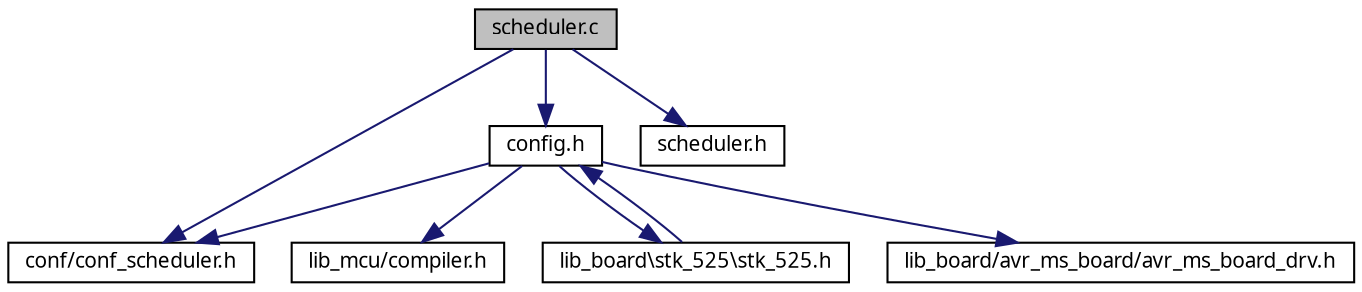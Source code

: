 digraph G
{
  edge [fontname="FreeSans.ttf",fontsize=10,labelfontname="FreeSans.ttf",labelfontsize=10];
  node [fontname="FreeSans.ttf",fontsize=10,shape=record];
  Node1 [label="scheduler.c",height=0.2,width=0.4,color="black", fillcolor="grey75", style="filled" fontcolor="black"];
  Node1 -> Node2 [color="midnightblue",fontsize=10,style="solid",fontname="FreeSans.ttf"];
  Node2 [label="config.h",height=0.2,width=0.4,color="black", fillcolor="white", style="filled",URL="$a00039.html"];
  Node2 -> Node3 [color="midnightblue",fontsize=10,style="solid",fontname="FreeSans.ttf"];
  Node3 [label="lib_mcu/compiler.h",height=0.2,width=0.4,color="black", fillcolor="white", style="filled",URL="$a00032.html"];
  Node2 -> Node4 [color="midnightblue",fontsize=10,style="solid",fontname="FreeSans.ttf"];
  Node4 [label="conf/conf_scheduler.h",height=0.2,width=0.4,color="black", fillcolor="white", style="filled",URL="$a00036.html"];
  Node2 -> Node5 [color="midnightblue",fontsize=10,style="solid",fontname="FreeSans.ttf"];
  Node5 [label="lib_board\\stk_525\\stk_525.h",height=0.2,width=0.4,color="black", fillcolor="white", style="filled",URL="$a00073.html"];
  Node5 -> Node2 [color="midnightblue",fontsize=10,style="solid",fontname="FreeSans.ttf"];
  Node2 -> Node6 [color="midnightblue",fontsize=10,style="solid",fontname="FreeSans.ttf"];
  Node6 [label="lib_board/avr_ms_board/avr_ms_board_drv.h",height=0.2,width=0.4,color="black", fillcolor="white", style="filled",URL="$a00029.html"];
  Node1 -> Node4 [color="midnightblue",fontsize=10,style="solid",fontname="FreeSans.ttf"];
  Node1 -> Node7 [color="midnightblue",fontsize=10,style="solid",fontname="FreeSans.ttf"];
  Node7 [label="scheduler.h",height=0.2,width=0.4,color="black", fillcolor="white", style="filled",URL="$a00069.html"];
}
